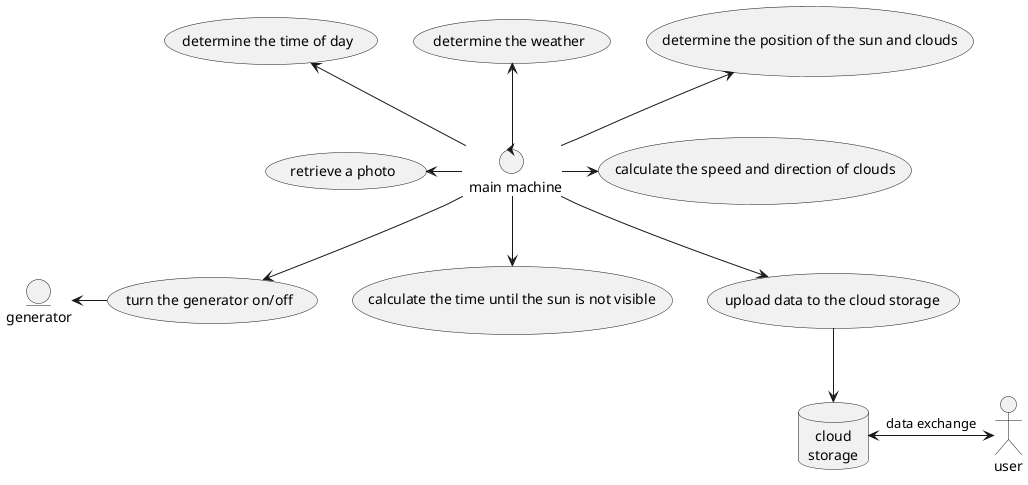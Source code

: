 @startuml

control "  main machine" as pc
entity "generator" as generator
actor "user" as user
database "  cloud\nstorage" as cloudStorage


(retrieve a photo) <- pc
(determine the time of day) <-- pc
(determine the weather) <-- pc
(determine the position of the sun and clouds) <-- pc
pc -> (calculate the speed and direction of clouds)
pc --> (calculate the time until the sun is not visible)
pc --> (upload data to the cloud storage)

(upload data to the cloud storage) --> cloudStorage
cloudStorage <-> user :data exchange

pc --> (turn the generator on/off)
generator <- (turn the generator on/off)

@enduml
